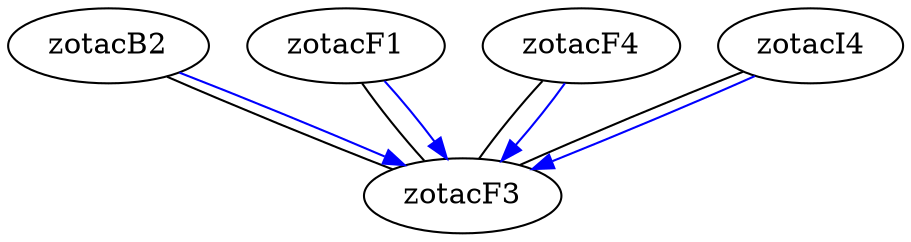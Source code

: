 digraph {
    zotacB2; zotacF1; zotacF4; zotacI4; zotacF3

    subgraph Rel1 {
        edge [dir=none]
        zotacB2 -> zotacF3
        zotacF1 -> zotacF3
        zotacF4 -> zotacF3
        zotacI4 -> zotacF3
    }

    subgraph Rel2 {
        edge [color=blue]

        zotacB2 -> zotacF3
        zotacF1 -> zotacF3
        zotacF4 -> zotacF3
        zotacI4 -> zotacF3
    }
}
